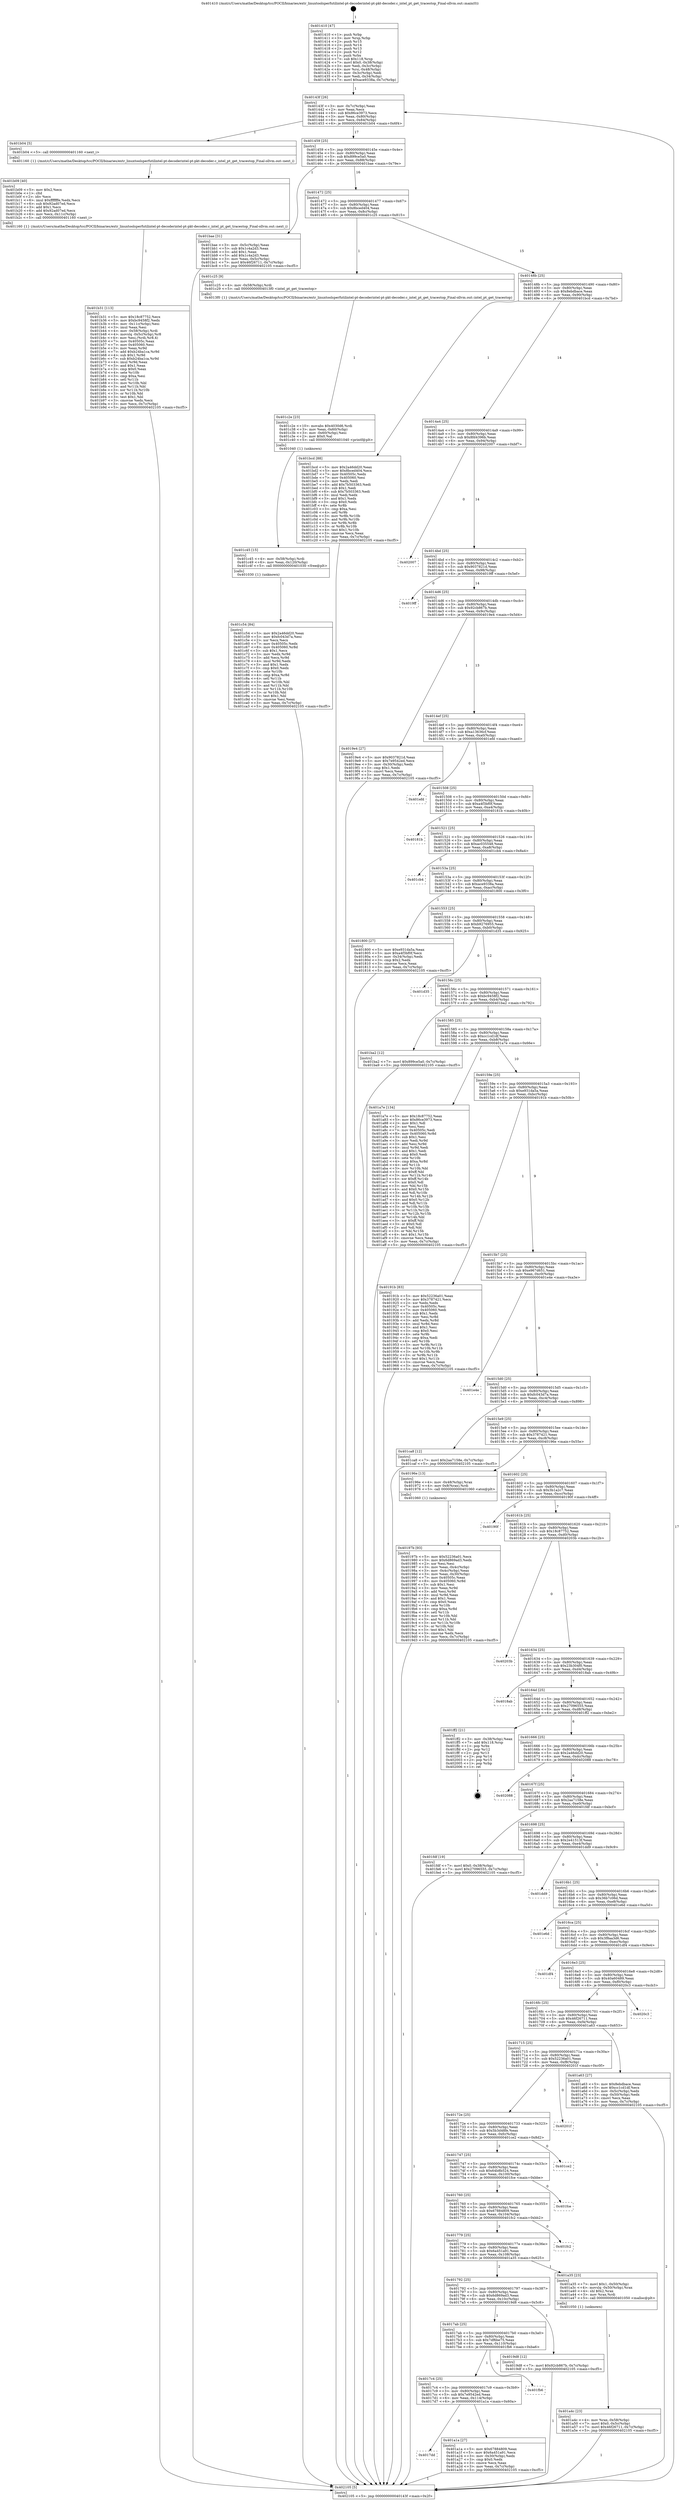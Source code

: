 digraph "0x401410" {
  label = "0x401410 (/mnt/c/Users/mathe/Desktop/tcc/POCII/binaries/extr_linuxtoolsperfutilintel-pt-decoderintel-pt-pkt-decoder.c_intel_pt_get_tracestop_Final-ollvm.out::main(0))"
  labelloc = "t"
  node[shape=record]

  Entry [label="",width=0.3,height=0.3,shape=circle,fillcolor=black,style=filled]
  "0x40143f" [label="{
     0x40143f [26]\l
     | [instrs]\l
     &nbsp;&nbsp;0x40143f \<+3\>: mov -0x7c(%rbp),%eax\l
     &nbsp;&nbsp;0x401442 \<+2\>: mov %eax,%ecx\l
     &nbsp;&nbsp;0x401444 \<+6\>: sub $0x86ce3973,%ecx\l
     &nbsp;&nbsp;0x40144a \<+3\>: mov %eax,-0x80(%rbp)\l
     &nbsp;&nbsp;0x40144d \<+6\>: mov %ecx,-0x84(%rbp)\l
     &nbsp;&nbsp;0x401453 \<+6\>: je 0000000000401b04 \<main+0x6f4\>\l
  }"]
  "0x401b04" [label="{
     0x401b04 [5]\l
     | [instrs]\l
     &nbsp;&nbsp;0x401b04 \<+5\>: call 0000000000401160 \<next_i\>\l
     | [calls]\l
     &nbsp;&nbsp;0x401160 \{1\} (/mnt/c/Users/mathe/Desktop/tcc/POCII/binaries/extr_linuxtoolsperfutilintel-pt-decoderintel-pt-pkt-decoder.c_intel_pt_get_tracestop_Final-ollvm.out::next_i)\l
  }"]
  "0x401459" [label="{
     0x401459 [25]\l
     | [instrs]\l
     &nbsp;&nbsp;0x401459 \<+5\>: jmp 000000000040145e \<main+0x4e\>\l
     &nbsp;&nbsp;0x40145e \<+3\>: mov -0x80(%rbp),%eax\l
     &nbsp;&nbsp;0x401461 \<+5\>: sub $0x899ce5a0,%eax\l
     &nbsp;&nbsp;0x401466 \<+6\>: mov %eax,-0x88(%rbp)\l
     &nbsp;&nbsp;0x40146c \<+6\>: je 0000000000401bae \<main+0x79e\>\l
  }"]
  Exit [label="",width=0.3,height=0.3,shape=circle,fillcolor=black,style=filled,peripheries=2]
  "0x401bae" [label="{
     0x401bae [31]\l
     | [instrs]\l
     &nbsp;&nbsp;0x401bae \<+3\>: mov -0x5c(%rbp),%eax\l
     &nbsp;&nbsp;0x401bb1 \<+5\>: sub $0x1c4a2d3,%eax\l
     &nbsp;&nbsp;0x401bb6 \<+3\>: add $0x1,%eax\l
     &nbsp;&nbsp;0x401bb9 \<+5\>: add $0x1c4a2d3,%eax\l
     &nbsp;&nbsp;0x401bbe \<+3\>: mov %eax,-0x5c(%rbp)\l
     &nbsp;&nbsp;0x401bc1 \<+7\>: movl $0x46f26711,-0x7c(%rbp)\l
     &nbsp;&nbsp;0x401bc8 \<+5\>: jmp 0000000000402105 \<main+0xcf5\>\l
  }"]
  "0x401472" [label="{
     0x401472 [25]\l
     | [instrs]\l
     &nbsp;&nbsp;0x401472 \<+5\>: jmp 0000000000401477 \<main+0x67\>\l
     &nbsp;&nbsp;0x401477 \<+3\>: mov -0x80(%rbp),%eax\l
     &nbsp;&nbsp;0x40147a \<+5\>: sub $0x8bced404,%eax\l
     &nbsp;&nbsp;0x40147f \<+6\>: mov %eax,-0x8c(%rbp)\l
     &nbsp;&nbsp;0x401485 \<+6\>: je 0000000000401c25 \<main+0x815\>\l
  }"]
  "0x401c54" [label="{
     0x401c54 [84]\l
     | [instrs]\l
     &nbsp;&nbsp;0x401c54 \<+5\>: mov $0x2a46dd20,%eax\l
     &nbsp;&nbsp;0x401c59 \<+5\>: mov $0xfc043d7a,%esi\l
     &nbsp;&nbsp;0x401c5e \<+2\>: xor %ecx,%ecx\l
     &nbsp;&nbsp;0x401c60 \<+7\>: mov 0x40505c,%edx\l
     &nbsp;&nbsp;0x401c67 \<+8\>: mov 0x405060,%r8d\l
     &nbsp;&nbsp;0x401c6f \<+3\>: sub $0x1,%ecx\l
     &nbsp;&nbsp;0x401c72 \<+3\>: mov %edx,%r9d\l
     &nbsp;&nbsp;0x401c75 \<+3\>: add %ecx,%r9d\l
     &nbsp;&nbsp;0x401c78 \<+4\>: imul %r9d,%edx\l
     &nbsp;&nbsp;0x401c7c \<+3\>: and $0x1,%edx\l
     &nbsp;&nbsp;0x401c7f \<+3\>: cmp $0x0,%edx\l
     &nbsp;&nbsp;0x401c82 \<+4\>: sete %r10b\l
     &nbsp;&nbsp;0x401c86 \<+4\>: cmp $0xa,%r8d\l
     &nbsp;&nbsp;0x401c8a \<+4\>: setl %r11b\l
     &nbsp;&nbsp;0x401c8e \<+3\>: mov %r10b,%bl\l
     &nbsp;&nbsp;0x401c91 \<+3\>: and %r11b,%bl\l
     &nbsp;&nbsp;0x401c94 \<+3\>: xor %r11b,%r10b\l
     &nbsp;&nbsp;0x401c97 \<+3\>: or %r10b,%bl\l
     &nbsp;&nbsp;0x401c9a \<+3\>: test $0x1,%bl\l
     &nbsp;&nbsp;0x401c9d \<+3\>: cmovne %esi,%eax\l
     &nbsp;&nbsp;0x401ca0 \<+3\>: mov %eax,-0x7c(%rbp)\l
     &nbsp;&nbsp;0x401ca3 \<+5\>: jmp 0000000000402105 \<main+0xcf5\>\l
  }"]
  "0x401c25" [label="{
     0x401c25 [9]\l
     | [instrs]\l
     &nbsp;&nbsp;0x401c25 \<+4\>: mov -0x58(%rbp),%rdi\l
     &nbsp;&nbsp;0x401c29 \<+5\>: call 00000000004013f0 \<intel_pt_get_tracestop\>\l
     | [calls]\l
     &nbsp;&nbsp;0x4013f0 \{1\} (/mnt/c/Users/mathe/Desktop/tcc/POCII/binaries/extr_linuxtoolsperfutilintel-pt-decoderintel-pt-pkt-decoder.c_intel_pt_get_tracestop_Final-ollvm.out::intel_pt_get_tracestop)\l
  }"]
  "0x40148b" [label="{
     0x40148b [25]\l
     | [instrs]\l
     &nbsp;&nbsp;0x40148b \<+5\>: jmp 0000000000401490 \<main+0x80\>\l
     &nbsp;&nbsp;0x401490 \<+3\>: mov -0x80(%rbp),%eax\l
     &nbsp;&nbsp;0x401493 \<+5\>: sub $0x8ebdbace,%eax\l
     &nbsp;&nbsp;0x401498 \<+6\>: mov %eax,-0x90(%rbp)\l
     &nbsp;&nbsp;0x40149e \<+6\>: je 0000000000401bcd \<main+0x7bd\>\l
  }"]
  "0x401c45" [label="{
     0x401c45 [15]\l
     | [instrs]\l
     &nbsp;&nbsp;0x401c45 \<+4\>: mov -0x58(%rbp),%rdi\l
     &nbsp;&nbsp;0x401c49 \<+6\>: mov %eax,-0x120(%rbp)\l
     &nbsp;&nbsp;0x401c4f \<+5\>: call 0000000000401030 \<free@plt\>\l
     | [calls]\l
     &nbsp;&nbsp;0x401030 \{1\} (unknown)\l
  }"]
  "0x401bcd" [label="{
     0x401bcd [88]\l
     | [instrs]\l
     &nbsp;&nbsp;0x401bcd \<+5\>: mov $0x2a46dd20,%eax\l
     &nbsp;&nbsp;0x401bd2 \<+5\>: mov $0x8bced404,%ecx\l
     &nbsp;&nbsp;0x401bd7 \<+7\>: mov 0x40505c,%edx\l
     &nbsp;&nbsp;0x401bde \<+7\>: mov 0x405060,%esi\l
     &nbsp;&nbsp;0x401be5 \<+2\>: mov %edx,%edi\l
     &nbsp;&nbsp;0x401be7 \<+6\>: add $0x7b503363,%edi\l
     &nbsp;&nbsp;0x401bed \<+3\>: sub $0x1,%edi\l
     &nbsp;&nbsp;0x401bf0 \<+6\>: sub $0x7b503363,%edi\l
     &nbsp;&nbsp;0x401bf6 \<+3\>: imul %edi,%edx\l
     &nbsp;&nbsp;0x401bf9 \<+3\>: and $0x1,%edx\l
     &nbsp;&nbsp;0x401bfc \<+3\>: cmp $0x0,%edx\l
     &nbsp;&nbsp;0x401bff \<+4\>: sete %r8b\l
     &nbsp;&nbsp;0x401c03 \<+3\>: cmp $0xa,%esi\l
     &nbsp;&nbsp;0x401c06 \<+4\>: setl %r9b\l
     &nbsp;&nbsp;0x401c0a \<+3\>: mov %r8b,%r10b\l
     &nbsp;&nbsp;0x401c0d \<+3\>: and %r9b,%r10b\l
     &nbsp;&nbsp;0x401c10 \<+3\>: xor %r9b,%r8b\l
     &nbsp;&nbsp;0x401c13 \<+3\>: or %r8b,%r10b\l
     &nbsp;&nbsp;0x401c16 \<+4\>: test $0x1,%r10b\l
     &nbsp;&nbsp;0x401c1a \<+3\>: cmovne %ecx,%eax\l
     &nbsp;&nbsp;0x401c1d \<+3\>: mov %eax,-0x7c(%rbp)\l
     &nbsp;&nbsp;0x401c20 \<+5\>: jmp 0000000000402105 \<main+0xcf5\>\l
  }"]
  "0x4014a4" [label="{
     0x4014a4 [25]\l
     | [instrs]\l
     &nbsp;&nbsp;0x4014a4 \<+5\>: jmp 00000000004014a9 \<main+0x99\>\l
     &nbsp;&nbsp;0x4014a9 \<+3\>: mov -0x80(%rbp),%eax\l
     &nbsp;&nbsp;0x4014ac \<+5\>: sub $0x8fd4396b,%eax\l
     &nbsp;&nbsp;0x4014b1 \<+6\>: mov %eax,-0x94(%rbp)\l
     &nbsp;&nbsp;0x4014b7 \<+6\>: je 0000000000402007 \<main+0xbf7\>\l
  }"]
  "0x401c2e" [label="{
     0x401c2e [23]\l
     | [instrs]\l
     &nbsp;&nbsp;0x401c2e \<+10\>: movabs $0x4030d6,%rdi\l
     &nbsp;&nbsp;0x401c38 \<+3\>: mov %eax,-0x60(%rbp)\l
     &nbsp;&nbsp;0x401c3b \<+3\>: mov -0x60(%rbp),%esi\l
     &nbsp;&nbsp;0x401c3e \<+2\>: mov $0x0,%al\l
     &nbsp;&nbsp;0x401c40 \<+5\>: call 0000000000401040 \<printf@plt\>\l
     | [calls]\l
     &nbsp;&nbsp;0x401040 \{1\} (unknown)\l
  }"]
  "0x402007" [label="{
     0x402007\l
  }", style=dashed]
  "0x4014bd" [label="{
     0x4014bd [25]\l
     | [instrs]\l
     &nbsp;&nbsp;0x4014bd \<+5\>: jmp 00000000004014c2 \<main+0xb2\>\l
     &nbsp;&nbsp;0x4014c2 \<+3\>: mov -0x80(%rbp),%eax\l
     &nbsp;&nbsp;0x4014c5 \<+5\>: sub $0x9037821d,%eax\l
     &nbsp;&nbsp;0x4014ca \<+6\>: mov %eax,-0x98(%rbp)\l
     &nbsp;&nbsp;0x4014d0 \<+6\>: je 00000000004019ff \<main+0x5ef\>\l
  }"]
  "0x401b31" [label="{
     0x401b31 [113]\l
     | [instrs]\l
     &nbsp;&nbsp;0x401b31 \<+5\>: mov $0x18c87752,%ecx\l
     &nbsp;&nbsp;0x401b36 \<+5\>: mov $0xbc9458f2,%edx\l
     &nbsp;&nbsp;0x401b3b \<+6\>: mov -0x11c(%rbp),%esi\l
     &nbsp;&nbsp;0x401b41 \<+3\>: imul %eax,%esi\l
     &nbsp;&nbsp;0x401b44 \<+4\>: mov -0x58(%rbp),%rdi\l
     &nbsp;&nbsp;0x401b48 \<+4\>: movslq -0x5c(%rbp),%r8\l
     &nbsp;&nbsp;0x401b4c \<+4\>: mov %esi,(%rdi,%r8,4)\l
     &nbsp;&nbsp;0x401b50 \<+7\>: mov 0x40505c,%eax\l
     &nbsp;&nbsp;0x401b57 \<+7\>: mov 0x405060,%esi\l
     &nbsp;&nbsp;0x401b5e \<+3\>: mov %eax,%r9d\l
     &nbsp;&nbsp;0x401b61 \<+7\>: add $0xb24ba1ca,%r9d\l
     &nbsp;&nbsp;0x401b68 \<+4\>: sub $0x1,%r9d\l
     &nbsp;&nbsp;0x401b6c \<+7\>: sub $0xb24ba1ca,%r9d\l
     &nbsp;&nbsp;0x401b73 \<+4\>: imul %r9d,%eax\l
     &nbsp;&nbsp;0x401b77 \<+3\>: and $0x1,%eax\l
     &nbsp;&nbsp;0x401b7a \<+3\>: cmp $0x0,%eax\l
     &nbsp;&nbsp;0x401b7d \<+4\>: sete %r10b\l
     &nbsp;&nbsp;0x401b81 \<+3\>: cmp $0xa,%esi\l
     &nbsp;&nbsp;0x401b84 \<+4\>: setl %r11b\l
     &nbsp;&nbsp;0x401b88 \<+3\>: mov %r10b,%bl\l
     &nbsp;&nbsp;0x401b8b \<+3\>: and %r11b,%bl\l
     &nbsp;&nbsp;0x401b8e \<+3\>: xor %r11b,%r10b\l
     &nbsp;&nbsp;0x401b91 \<+3\>: or %r10b,%bl\l
     &nbsp;&nbsp;0x401b94 \<+3\>: test $0x1,%bl\l
     &nbsp;&nbsp;0x401b97 \<+3\>: cmovne %edx,%ecx\l
     &nbsp;&nbsp;0x401b9a \<+3\>: mov %ecx,-0x7c(%rbp)\l
     &nbsp;&nbsp;0x401b9d \<+5\>: jmp 0000000000402105 \<main+0xcf5\>\l
  }"]
  "0x4019ff" [label="{
     0x4019ff\l
  }", style=dashed]
  "0x4014d6" [label="{
     0x4014d6 [25]\l
     | [instrs]\l
     &nbsp;&nbsp;0x4014d6 \<+5\>: jmp 00000000004014db \<main+0xcb\>\l
     &nbsp;&nbsp;0x4014db \<+3\>: mov -0x80(%rbp),%eax\l
     &nbsp;&nbsp;0x4014de \<+5\>: sub $0x92cb867b,%eax\l
     &nbsp;&nbsp;0x4014e3 \<+6\>: mov %eax,-0x9c(%rbp)\l
     &nbsp;&nbsp;0x4014e9 \<+6\>: je 00000000004019e4 \<main+0x5d4\>\l
  }"]
  "0x401b09" [label="{
     0x401b09 [40]\l
     | [instrs]\l
     &nbsp;&nbsp;0x401b09 \<+5\>: mov $0x2,%ecx\l
     &nbsp;&nbsp;0x401b0e \<+1\>: cltd\l
     &nbsp;&nbsp;0x401b0f \<+2\>: idiv %ecx\l
     &nbsp;&nbsp;0x401b11 \<+6\>: imul $0xfffffffe,%edx,%ecx\l
     &nbsp;&nbsp;0x401b17 \<+6\>: sub $0x92ad07ed,%ecx\l
     &nbsp;&nbsp;0x401b1d \<+3\>: add $0x1,%ecx\l
     &nbsp;&nbsp;0x401b20 \<+6\>: add $0x92ad07ed,%ecx\l
     &nbsp;&nbsp;0x401b26 \<+6\>: mov %ecx,-0x11c(%rbp)\l
     &nbsp;&nbsp;0x401b2c \<+5\>: call 0000000000401160 \<next_i\>\l
     | [calls]\l
     &nbsp;&nbsp;0x401160 \{1\} (/mnt/c/Users/mathe/Desktop/tcc/POCII/binaries/extr_linuxtoolsperfutilintel-pt-decoderintel-pt-pkt-decoder.c_intel_pt_get_tracestop_Final-ollvm.out::next_i)\l
  }"]
  "0x4019e4" [label="{
     0x4019e4 [27]\l
     | [instrs]\l
     &nbsp;&nbsp;0x4019e4 \<+5\>: mov $0x9037821d,%eax\l
     &nbsp;&nbsp;0x4019e9 \<+5\>: mov $0x7e9542ed,%ecx\l
     &nbsp;&nbsp;0x4019ee \<+3\>: mov -0x30(%rbp),%edx\l
     &nbsp;&nbsp;0x4019f1 \<+3\>: cmp $0x1,%edx\l
     &nbsp;&nbsp;0x4019f4 \<+3\>: cmovl %ecx,%eax\l
     &nbsp;&nbsp;0x4019f7 \<+3\>: mov %eax,-0x7c(%rbp)\l
     &nbsp;&nbsp;0x4019fa \<+5\>: jmp 0000000000402105 \<main+0xcf5\>\l
  }"]
  "0x4014ef" [label="{
     0x4014ef [25]\l
     | [instrs]\l
     &nbsp;&nbsp;0x4014ef \<+5\>: jmp 00000000004014f4 \<main+0xe4\>\l
     &nbsp;&nbsp;0x4014f4 \<+3\>: mov -0x80(%rbp),%eax\l
     &nbsp;&nbsp;0x4014f7 \<+5\>: sub $0xa13636cf,%eax\l
     &nbsp;&nbsp;0x4014fc \<+6\>: mov %eax,-0xa0(%rbp)\l
     &nbsp;&nbsp;0x401502 \<+6\>: je 0000000000401efd \<main+0xaed\>\l
  }"]
  "0x401a4c" [label="{
     0x401a4c [23]\l
     | [instrs]\l
     &nbsp;&nbsp;0x401a4c \<+4\>: mov %rax,-0x58(%rbp)\l
     &nbsp;&nbsp;0x401a50 \<+7\>: movl $0x0,-0x5c(%rbp)\l
     &nbsp;&nbsp;0x401a57 \<+7\>: movl $0x46f26711,-0x7c(%rbp)\l
     &nbsp;&nbsp;0x401a5e \<+5\>: jmp 0000000000402105 \<main+0xcf5\>\l
  }"]
  "0x401efd" [label="{
     0x401efd\l
  }", style=dashed]
  "0x401508" [label="{
     0x401508 [25]\l
     | [instrs]\l
     &nbsp;&nbsp;0x401508 \<+5\>: jmp 000000000040150d \<main+0xfd\>\l
     &nbsp;&nbsp;0x40150d \<+3\>: mov -0x80(%rbp),%eax\l
     &nbsp;&nbsp;0x401510 \<+5\>: sub $0xa4f3bf0f,%eax\l
     &nbsp;&nbsp;0x401515 \<+6\>: mov %eax,-0xa4(%rbp)\l
     &nbsp;&nbsp;0x40151b \<+6\>: je 000000000040181b \<main+0x40b\>\l
  }"]
  "0x4017dd" [label="{
     0x4017dd\l
  }", style=dashed]
  "0x40181b" [label="{
     0x40181b\l
  }", style=dashed]
  "0x401521" [label="{
     0x401521 [25]\l
     | [instrs]\l
     &nbsp;&nbsp;0x401521 \<+5\>: jmp 0000000000401526 \<main+0x116\>\l
     &nbsp;&nbsp;0x401526 \<+3\>: mov -0x80(%rbp),%eax\l
     &nbsp;&nbsp;0x401529 \<+5\>: sub $0xac035548,%eax\l
     &nbsp;&nbsp;0x40152e \<+6\>: mov %eax,-0xa8(%rbp)\l
     &nbsp;&nbsp;0x401534 \<+6\>: je 0000000000401cb4 \<main+0x8a4\>\l
  }"]
  "0x401a1a" [label="{
     0x401a1a [27]\l
     | [instrs]\l
     &nbsp;&nbsp;0x401a1a \<+5\>: mov $0x67884809,%eax\l
     &nbsp;&nbsp;0x401a1f \<+5\>: mov $0x6a451a91,%ecx\l
     &nbsp;&nbsp;0x401a24 \<+3\>: mov -0x30(%rbp),%edx\l
     &nbsp;&nbsp;0x401a27 \<+3\>: cmp $0x0,%edx\l
     &nbsp;&nbsp;0x401a2a \<+3\>: cmove %ecx,%eax\l
     &nbsp;&nbsp;0x401a2d \<+3\>: mov %eax,-0x7c(%rbp)\l
     &nbsp;&nbsp;0x401a30 \<+5\>: jmp 0000000000402105 \<main+0xcf5\>\l
  }"]
  "0x401cb4" [label="{
     0x401cb4\l
  }", style=dashed]
  "0x40153a" [label="{
     0x40153a [25]\l
     | [instrs]\l
     &nbsp;&nbsp;0x40153a \<+5\>: jmp 000000000040153f \<main+0x12f\>\l
     &nbsp;&nbsp;0x40153f \<+3\>: mov -0x80(%rbp),%eax\l
     &nbsp;&nbsp;0x401542 \<+5\>: sub $0xace9338a,%eax\l
     &nbsp;&nbsp;0x401547 \<+6\>: mov %eax,-0xac(%rbp)\l
     &nbsp;&nbsp;0x40154d \<+6\>: je 0000000000401800 \<main+0x3f0\>\l
  }"]
  "0x4017c4" [label="{
     0x4017c4 [25]\l
     | [instrs]\l
     &nbsp;&nbsp;0x4017c4 \<+5\>: jmp 00000000004017c9 \<main+0x3b9\>\l
     &nbsp;&nbsp;0x4017c9 \<+3\>: mov -0x80(%rbp),%eax\l
     &nbsp;&nbsp;0x4017cc \<+5\>: sub $0x7e9542ed,%eax\l
     &nbsp;&nbsp;0x4017d1 \<+6\>: mov %eax,-0x114(%rbp)\l
     &nbsp;&nbsp;0x4017d7 \<+6\>: je 0000000000401a1a \<main+0x60a\>\l
  }"]
  "0x401800" [label="{
     0x401800 [27]\l
     | [instrs]\l
     &nbsp;&nbsp;0x401800 \<+5\>: mov $0xe931da5a,%eax\l
     &nbsp;&nbsp;0x401805 \<+5\>: mov $0xa4f3bf0f,%ecx\l
     &nbsp;&nbsp;0x40180a \<+3\>: mov -0x34(%rbp),%edx\l
     &nbsp;&nbsp;0x40180d \<+3\>: cmp $0x2,%edx\l
     &nbsp;&nbsp;0x401810 \<+3\>: cmovne %ecx,%eax\l
     &nbsp;&nbsp;0x401813 \<+3\>: mov %eax,-0x7c(%rbp)\l
     &nbsp;&nbsp;0x401816 \<+5\>: jmp 0000000000402105 \<main+0xcf5\>\l
  }"]
  "0x401553" [label="{
     0x401553 [25]\l
     | [instrs]\l
     &nbsp;&nbsp;0x401553 \<+5\>: jmp 0000000000401558 \<main+0x148\>\l
     &nbsp;&nbsp;0x401558 \<+3\>: mov -0x80(%rbp),%eax\l
     &nbsp;&nbsp;0x40155b \<+5\>: sub $0xb9276955,%eax\l
     &nbsp;&nbsp;0x401560 \<+6\>: mov %eax,-0xb0(%rbp)\l
     &nbsp;&nbsp;0x401566 \<+6\>: je 0000000000401d35 \<main+0x925\>\l
  }"]
  "0x402105" [label="{
     0x402105 [5]\l
     | [instrs]\l
     &nbsp;&nbsp;0x402105 \<+5\>: jmp 000000000040143f \<main+0x2f\>\l
  }"]
  "0x401410" [label="{
     0x401410 [47]\l
     | [instrs]\l
     &nbsp;&nbsp;0x401410 \<+1\>: push %rbp\l
     &nbsp;&nbsp;0x401411 \<+3\>: mov %rsp,%rbp\l
     &nbsp;&nbsp;0x401414 \<+2\>: push %r15\l
     &nbsp;&nbsp;0x401416 \<+2\>: push %r14\l
     &nbsp;&nbsp;0x401418 \<+2\>: push %r13\l
     &nbsp;&nbsp;0x40141a \<+2\>: push %r12\l
     &nbsp;&nbsp;0x40141c \<+1\>: push %rbx\l
     &nbsp;&nbsp;0x40141d \<+7\>: sub $0x118,%rsp\l
     &nbsp;&nbsp;0x401424 \<+7\>: movl $0x0,-0x38(%rbp)\l
     &nbsp;&nbsp;0x40142b \<+3\>: mov %edi,-0x3c(%rbp)\l
     &nbsp;&nbsp;0x40142e \<+4\>: mov %rsi,-0x48(%rbp)\l
     &nbsp;&nbsp;0x401432 \<+3\>: mov -0x3c(%rbp),%edi\l
     &nbsp;&nbsp;0x401435 \<+3\>: mov %edi,-0x34(%rbp)\l
     &nbsp;&nbsp;0x401438 \<+7\>: movl $0xace9338a,-0x7c(%rbp)\l
  }"]
  "0x401fb6" [label="{
     0x401fb6\l
  }", style=dashed]
  "0x401d35" [label="{
     0x401d35\l
  }", style=dashed]
  "0x40156c" [label="{
     0x40156c [25]\l
     | [instrs]\l
     &nbsp;&nbsp;0x40156c \<+5\>: jmp 0000000000401571 \<main+0x161\>\l
     &nbsp;&nbsp;0x401571 \<+3\>: mov -0x80(%rbp),%eax\l
     &nbsp;&nbsp;0x401574 \<+5\>: sub $0xbc9458f2,%eax\l
     &nbsp;&nbsp;0x401579 \<+6\>: mov %eax,-0xb4(%rbp)\l
     &nbsp;&nbsp;0x40157f \<+6\>: je 0000000000401ba2 \<main+0x792\>\l
  }"]
  "0x4017ab" [label="{
     0x4017ab [25]\l
     | [instrs]\l
     &nbsp;&nbsp;0x4017ab \<+5\>: jmp 00000000004017b0 \<main+0x3a0\>\l
     &nbsp;&nbsp;0x4017b0 \<+3\>: mov -0x80(%rbp),%eax\l
     &nbsp;&nbsp;0x4017b3 \<+5\>: sub $0x7df6be75,%eax\l
     &nbsp;&nbsp;0x4017b8 \<+6\>: mov %eax,-0x110(%rbp)\l
     &nbsp;&nbsp;0x4017be \<+6\>: je 0000000000401fb6 \<main+0xba6\>\l
  }"]
  "0x401ba2" [label="{
     0x401ba2 [12]\l
     | [instrs]\l
     &nbsp;&nbsp;0x401ba2 \<+7\>: movl $0x899ce5a0,-0x7c(%rbp)\l
     &nbsp;&nbsp;0x401ba9 \<+5\>: jmp 0000000000402105 \<main+0xcf5\>\l
  }"]
  "0x401585" [label="{
     0x401585 [25]\l
     | [instrs]\l
     &nbsp;&nbsp;0x401585 \<+5\>: jmp 000000000040158a \<main+0x17a\>\l
     &nbsp;&nbsp;0x40158a \<+3\>: mov -0x80(%rbp),%eax\l
     &nbsp;&nbsp;0x40158d \<+5\>: sub $0xcc1cd1df,%eax\l
     &nbsp;&nbsp;0x401592 \<+6\>: mov %eax,-0xb8(%rbp)\l
     &nbsp;&nbsp;0x401598 \<+6\>: je 0000000000401a7e \<main+0x66e\>\l
  }"]
  "0x4019d8" [label="{
     0x4019d8 [12]\l
     | [instrs]\l
     &nbsp;&nbsp;0x4019d8 \<+7\>: movl $0x92cb867b,-0x7c(%rbp)\l
     &nbsp;&nbsp;0x4019df \<+5\>: jmp 0000000000402105 \<main+0xcf5\>\l
  }"]
  "0x401a7e" [label="{
     0x401a7e [134]\l
     | [instrs]\l
     &nbsp;&nbsp;0x401a7e \<+5\>: mov $0x18c87752,%eax\l
     &nbsp;&nbsp;0x401a83 \<+5\>: mov $0x86ce3973,%ecx\l
     &nbsp;&nbsp;0x401a88 \<+2\>: mov $0x1,%dl\l
     &nbsp;&nbsp;0x401a8a \<+2\>: xor %esi,%esi\l
     &nbsp;&nbsp;0x401a8c \<+7\>: mov 0x40505c,%edi\l
     &nbsp;&nbsp;0x401a93 \<+8\>: mov 0x405060,%r8d\l
     &nbsp;&nbsp;0x401a9b \<+3\>: sub $0x1,%esi\l
     &nbsp;&nbsp;0x401a9e \<+3\>: mov %edi,%r9d\l
     &nbsp;&nbsp;0x401aa1 \<+3\>: add %esi,%r9d\l
     &nbsp;&nbsp;0x401aa4 \<+4\>: imul %r9d,%edi\l
     &nbsp;&nbsp;0x401aa8 \<+3\>: and $0x1,%edi\l
     &nbsp;&nbsp;0x401aab \<+3\>: cmp $0x0,%edi\l
     &nbsp;&nbsp;0x401aae \<+4\>: sete %r10b\l
     &nbsp;&nbsp;0x401ab2 \<+4\>: cmp $0xa,%r8d\l
     &nbsp;&nbsp;0x401ab6 \<+4\>: setl %r11b\l
     &nbsp;&nbsp;0x401aba \<+3\>: mov %r10b,%bl\l
     &nbsp;&nbsp;0x401abd \<+3\>: xor $0xff,%bl\l
     &nbsp;&nbsp;0x401ac0 \<+3\>: mov %r11b,%r14b\l
     &nbsp;&nbsp;0x401ac3 \<+4\>: xor $0xff,%r14b\l
     &nbsp;&nbsp;0x401ac7 \<+3\>: xor $0x0,%dl\l
     &nbsp;&nbsp;0x401aca \<+3\>: mov %bl,%r15b\l
     &nbsp;&nbsp;0x401acd \<+4\>: and $0x0,%r15b\l
     &nbsp;&nbsp;0x401ad1 \<+3\>: and %dl,%r10b\l
     &nbsp;&nbsp;0x401ad4 \<+3\>: mov %r14b,%r12b\l
     &nbsp;&nbsp;0x401ad7 \<+4\>: and $0x0,%r12b\l
     &nbsp;&nbsp;0x401adb \<+3\>: and %dl,%r11b\l
     &nbsp;&nbsp;0x401ade \<+3\>: or %r10b,%r15b\l
     &nbsp;&nbsp;0x401ae1 \<+3\>: or %r11b,%r12b\l
     &nbsp;&nbsp;0x401ae4 \<+3\>: xor %r12b,%r15b\l
     &nbsp;&nbsp;0x401ae7 \<+3\>: or %r14b,%bl\l
     &nbsp;&nbsp;0x401aea \<+3\>: xor $0xff,%bl\l
     &nbsp;&nbsp;0x401aed \<+3\>: or $0x0,%dl\l
     &nbsp;&nbsp;0x401af0 \<+2\>: and %dl,%bl\l
     &nbsp;&nbsp;0x401af2 \<+3\>: or %bl,%r15b\l
     &nbsp;&nbsp;0x401af5 \<+4\>: test $0x1,%r15b\l
     &nbsp;&nbsp;0x401af9 \<+3\>: cmovne %ecx,%eax\l
     &nbsp;&nbsp;0x401afc \<+3\>: mov %eax,-0x7c(%rbp)\l
     &nbsp;&nbsp;0x401aff \<+5\>: jmp 0000000000402105 \<main+0xcf5\>\l
  }"]
  "0x40159e" [label="{
     0x40159e [25]\l
     | [instrs]\l
     &nbsp;&nbsp;0x40159e \<+5\>: jmp 00000000004015a3 \<main+0x193\>\l
     &nbsp;&nbsp;0x4015a3 \<+3\>: mov -0x80(%rbp),%eax\l
     &nbsp;&nbsp;0x4015a6 \<+5\>: sub $0xe931da5a,%eax\l
     &nbsp;&nbsp;0x4015ab \<+6\>: mov %eax,-0xbc(%rbp)\l
     &nbsp;&nbsp;0x4015b1 \<+6\>: je 000000000040191b \<main+0x50b\>\l
  }"]
  "0x401792" [label="{
     0x401792 [25]\l
     | [instrs]\l
     &nbsp;&nbsp;0x401792 \<+5\>: jmp 0000000000401797 \<main+0x387\>\l
     &nbsp;&nbsp;0x401797 \<+3\>: mov -0x80(%rbp),%eax\l
     &nbsp;&nbsp;0x40179a \<+5\>: sub $0x6d869ad3,%eax\l
     &nbsp;&nbsp;0x40179f \<+6\>: mov %eax,-0x10c(%rbp)\l
     &nbsp;&nbsp;0x4017a5 \<+6\>: je 00000000004019d8 \<main+0x5c8\>\l
  }"]
  "0x40191b" [label="{
     0x40191b [83]\l
     | [instrs]\l
     &nbsp;&nbsp;0x40191b \<+5\>: mov $0x52236a01,%eax\l
     &nbsp;&nbsp;0x401920 \<+5\>: mov $0x3787421,%ecx\l
     &nbsp;&nbsp;0x401925 \<+2\>: xor %edx,%edx\l
     &nbsp;&nbsp;0x401927 \<+7\>: mov 0x40505c,%esi\l
     &nbsp;&nbsp;0x40192e \<+7\>: mov 0x405060,%edi\l
     &nbsp;&nbsp;0x401935 \<+3\>: sub $0x1,%edx\l
     &nbsp;&nbsp;0x401938 \<+3\>: mov %esi,%r8d\l
     &nbsp;&nbsp;0x40193b \<+3\>: add %edx,%r8d\l
     &nbsp;&nbsp;0x40193e \<+4\>: imul %r8d,%esi\l
     &nbsp;&nbsp;0x401942 \<+3\>: and $0x1,%esi\l
     &nbsp;&nbsp;0x401945 \<+3\>: cmp $0x0,%esi\l
     &nbsp;&nbsp;0x401948 \<+4\>: sete %r9b\l
     &nbsp;&nbsp;0x40194c \<+3\>: cmp $0xa,%edi\l
     &nbsp;&nbsp;0x40194f \<+4\>: setl %r10b\l
     &nbsp;&nbsp;0x401953 \<+3\>: mov %r9b,%r11b\l
     &nbsp;&nbsp;0x401956 \<+3\>: and %r10b,%r11b\l
     &nbsp;&nbsp;0x401959 \<+3\>: xor %r10b,%r9b\l
     &nbsp;&nbsp;0x40195c \<+3\>: or %r9b,%r11b\l
     &nbsp;&nbsp;0x40195f \<+4\>: test $0x1,%r11b\l
     &nbsp;&nbsp;0x401963 \<+3\>: cmovne %ecx,%eax\l
     &nbsp;&nbsp;0x401966 \<+3\>: mov %eax,-0x7c(%rbp)\l
     &nbsp;&nbsp;0x401969 \<+5\>: jmp 0000000000402105 \<main+0xcf5\>\l
  }"]
  "0x4015b7" [label="{
     0x4015b7 [25]\l
     | [instrs]\l
     &nbsp;&nbsp;0x4015b7 \<+5\>: jmp 00000000004015bc \<main+0x1ac\>\l
     &nbsp;&nbsp;0x4015bc \<+3\>: mov -0x80(%rbp),%eax\l
     &nbsp;&nbsp;0x4015bf \<+5\>: sub $0xe967d651,%eax\l
     &nbsp;&nbsp;0x4015c4 \<+6\>: mov %eax,-0xc0(%rbp)\l
     &nbsp;&nbsp;0x4015ca \<+6\>: je 0000000000401e4e \<main+0xa3e\>\l
  }"]
  "0x401a35" [label="{
     0x401a35 [23]\l
     | [instrs]\l
     &nbsp;&nbsp;0x401a35 \<+7\>: movl $0x1,-0x50(%rbp)\l
     &nbsp;&nbsp;0x401a3c \<+4\>: movslq -0x50(%rbp),%rax\l
     &nbsp;&nbsp;0x401a40 \<+4\>: shl $0x2,%rax\l
     &nbsp;&nbsp;0x401a44 \<+3\>: mov %rax,%rdi\l
     &nbsp;&nbsp;0x401a47 \<+5\>: call 0000000000401050 \<malloc@plt\>\l
     | [calls]\l
     &nbsp;&nbsp;0x401050 \{1\} (unknown)\l
  }"]
  "0x401e4e" [label="{
     0x401e4e\l
  }", style=dashed]
  "0x4015d0" [label="{
     0x4015d0 [25]\l
     | [instrs]\l
     &nbsp;&nbsp;0x4015d0 \<+5\>: jmp 00000000004015d5 \<main+0x1c5\>\l
     &nbsp;&nbsp;0x4015d5 \<+3\>: mov -0x80(%rbp),%eax\l
     &nbsp;&nbsp;0x4015d8 \<+5\>: sub $0xfc043d7a,%eax\l
     &nbsp;&nbsp;0x4015dd \<+6\>: mov %eax,-0xc4(%rbp)\l
     &nbsp;&nbsp;0x4015e3 \<+6\>: je 0000000000401ca8 \<main+0x898\>\l
  }"]
  "0x401779" [label="{
     0x401779 [25]\l
     | [instrs]\l
     &nbsp;&nbsp;0x401779 \<+5\>: jmp 000000000040177e \<main+0x36e\>\l
     &nbsp;&nbsp;0x40177e \<+3\>: mov -0x80(%rbp),%eax\l
     &nbsp;&nbsp;0x401781 \<+5\>: sub $0x6a451a91,%eax\l
     &nbsp;&nbsp;0x401786 \<+6\>: mov %eax,-0x108(%rbp)\l
     &nbsp;&nbsp;0x40178c \<+6\>: je 0000000000401a35 \<main+0x625\>\l
  }"]
  "0x401ca8" [label="{
     0x401ca8 [12]\l
     | [instrs]\l
     &nbsp;&nbsp;0x401ca8 \<+7\>: movl $0x2aa7158e,-0x7c(%rbp)\l
     &nbsp;&nbsp;0x401caf \<+5\>: jmp 0000000000402105 \<main+0xcf5\>\l
  }"]
  "0x4015e9" [label="{
     0x4015e9 [25]\l
     | [instrs]\l
     &nbsp;&nbsp;0x4015e9 \<+5\>: jmp 00000000004015ee \<main+0x1de\>\l
     &nbsp;&nbsp;0x4015ee \<+3\>: mov -0x80(%rbp),%eax\l
     &nbsp;&nbsp;0x4015f1 \<+5\>: sub $0x3787421,%eax\l
     &nbsp;&nbsp;0x4015f6 \<+6\>: mov %eax,-0xc8(%rbp)\l
     &nbsp;&nbsp;0x4015fc \<+6\>: je 000000000040196e \<main+0x55e\>\l
  }"]
  "0x401fc2" [label="{
     0x401fc2\l
  }", style=dashed]
  "0x40196e" [label="{
     0x40196e [13]\l
     | [instrs]\l
     &nbsp;&nbsp;0x40196e \<+4\>: mov -0x48(%rbp),%rax\l
     &nbsp;&nbsp;0x401972 \<+4\>: mov 0x8(%rax),%rdi\l
     &nbsp;&nbsp;0x401976 \<+5\>: call 0000000000401060 \<atoi@plt\>\l
     | [calls]\l
     &nbsp;&nbsp;0x401060 \{1\} (unknown)\l
  }"]
  "0x401602" [label="{
     0x401602 [25]\l
     | [instrs]\l
     &nbsp;&nbsp;0x401602 \<+5\>: jmp 0000000000401607 \<main+0x1f7\>\l
     &nbsp;&nbsp;0x401607 \<+3\>: mov -0x80(%rbp),%eax\l
     &nbsp;&nbsp;0x40160a \<+5\>: sub $0x3b1a2c7,%eax\l
     &nbsp;&nbsp;0x40160f \<+6\>: mov %eax,-0xcc(%rbp)\l
     &nbsp;&nbsp;0x401615 \<+6\>: je 000000000040190f \<main+0x4ff\>\l
  }"]
  "0x40197b" [label="{
     0x40197b [93]\l
     | [instrs]\l
     &nbsp;&nbsp;0x40197b \<+5\>: mov $0x52236a01,%ecx\l
     &nbsp;&nbsp;0x401980 \<+5\>: mov $0x6d869ad3,%edx\l
     &nbsp;&nbsp;0x401985 \<+2\>: xor %esi,%esi\l
     &nbsp;&nbsp;0x401987 \<+3\>: mov %eax,-0x4c(%rbp)\l
     &nbsp;&nbsp;0x40198a \<+3\>: mov -0x4c(%rbp),%eax\l
     &nbsp;&nbsp;0x40198d \<+3\>: mov %eax,-0x30(%rbp)\l
     &nbsp;&nbsp;0x401990 \<+7\>: mov 0x40505c,%eax\l
     &nbsp;&nbsp;0x401997 \<+8\>: mov 0x405060,%r8d\l
     &nbsp;&nbsp;0x40199f \<+3\>: sub $0x1,%esi\l
     &nbsp;&nbsp;0x4019a2 \<+3\>: mov %eax,%r9d\l
     &nbsp;&nbsp;0x4019a5 \<+3\>: add %esi,%r9d\l
     &nbsp;&nbsp;0x4019a8 \<+4\>: imul %r9d,%eax\l
     &nbsp;&nbsp;0x4019ac \<+3\>: and $0x1,%eax\l
     &nbsp;&nbsp;0x4019af \<+3\>: cmp $0x0,%eax\l
     &nbsp;&nbsp;0x4019b2 \<+4\>: sete %r10b\l
     &nbsp;&nbsp;0x4019b6 \<+4\>: cmp $0xa,%r8d\l
     &nbsp;&nbsp;0x4019ba \<+4\>: setl %r11b\l
     &nbsp;&nbsp;0x4019be \<+3\>: mov %r10b,%bl\l
     &nbsp;&nbsp;0x4019c1 \<+3\>: and %r11b,%bl\l
     &nbsp;&nbsp;0x4019c4 \<+3\>: xor %r11b,%r10b\l
     &nbsp;&nbsp;0x4019c7 \<+3\>: or %r10b,%bl\l
     &nbsp;&nbsp;0x4019ca \<+3\>: test $0x1,%bl\l
     &nbsp;&nbsp;0x4019cd \<+3\>: cmovne %edx,%ecx\l
     &nbsp;&nbsp;0x4019d0 \<+3\>: mov %ecx,-0x7c(%rbp)\l
     &nbsp;&nbsp;0x4019d3 \<+5\>: jmp 0000000000402105 \<main+0xcf5\>\l
  }"]
  "0x401760" [label="{
     0x401760 [25]\l
     | [instrs]\l
     &nbsp;&nbsp;0x401760 \<+5\>: jmp 0000000000401765 \<main+0x355\>\l
     &nbsp;&nbsp;0x401765 \<+3\>: mov -0x80(%rbp),%eax\l
     &nbsp;&nbsp;0x401768 \<+5\>: sub $0x67884809,%eax\l
     &nbsp;&nbsp;0x40176d \<+6\>: mov %eax,-0x104(%rbp)\l
     &nbsp;&nbsp;0x401773 \<+6\>: je 0000000000401fc2 \<main+0xbb2\>\l
  }"]
  "0x40190f" [label="{
     0x40190f\l
  }", style=dashed]
  "0x40161b" [label="{
     0x40161b [25]\l
     | [instrs]\l
     &nbsp;&nbsp;0x40161b \<+5\>: jmp 0000000000401620 \<main+0x210\>\l
     &nbsp;&nbsp;0x401620 \<+3\>: mov -0x80(%rbp),%eax\l
     &nbsp;&nbsp;0x401623 \<+5\>: sub $0x18c87752,%eax\l
     &nbsp;&nbsp;0x401628 \<+6\>: mov %eax,-0xd0(%rbp)\l
     &nbsp;&nbsp;0x40162e \<+6\>: je 000000000040203b \<main+0xc2b\>\l
  }"]
  "0x401fce" [label="{
     0x401fce\l
  }", style=dashed]
  "0x40203b" [label="{
     0x40203b\l
  }", style=dashed]
  "0x401634" [label="{
     0x401634 [25]\l
     | [instrs]\l
     &nbsp;&nbsp;0x401634 \<+5\>: jmp 0000000000401639 \<main+0x229\>\l
     &nbsp;&nbsp;0x401639 \<+3\>: mov -0x80(%rbp),%eax\l
     &nbsp;&nbsp;0x40163c \<+5\>: sub $0x23b304f0,%eax\l
     &nbsp;&nbsp;0x401641 \<+6\>: mov %eax,-0xd4(%rbp)\l
     &nbsp;&nbsp;0x401647 \<+6\>: je 00000000004018ab \<main+0x49b\>\l
  }"]
  "0x401747" [label="{
     0x401747 [25]\l
     | [instrs]\l
     &nbsp;&nbsp;0x401747 \<+5\>: jmp 000000000040174c \<main+0x33c\>\l
     &nbsp;&nbsp;0x40174c \<+3\>: mov -0x80(%rbp),%eax\l
     &nbsp;&nbsp;0x40174f \<+5\>: sub $0x64b8b524,%eax\l
     &nbsp;&nbsp;0x401754 \<+6\>: mov %eax,-0x100(%rbp)\l
     &nbsp;&nbsp;0x40175a \<+6\>: je 0000000000401fce \<main+0xbbe\>\l
  }"]
  "0x4018ab" [label="{
     0x4018ab\l
  }", style=dashed]
  "0x40164d" [label="{
     0x40164d [25]\l
     | [instrs]\l
     &nbsp;&nbsp;0x40164d \<+5\>: jmp 0000000000401652 \<main+0x242\>\l
     &nbsp;&nbsp;0x401652 \<+3\>: mov -0x80(%rbp),%eax\l
     &nbsp;&nbsp;0x401655 \<+5\>: sub $0x27096555,%eax\l
     &nbsp;&nbsp;0x40165a \<+6\>: mov %eax,-0xd8(%rbp)\l
     &nbsp;&nbsp;0x401660 \<+6\>: je 0000000000401ff2 \<main+0xbe2\>\l
  }"]
  "0x401ce2" [label="{
     0x401ce2\l
  }", style=dashed]
  "0x401ff2" [label="{
     0x401ff2 [21]\l
     | [instrs]\l
     &nbsp;&nbsp;0x401ff2 \<+3\>: mov -0x38(%rbp),%eax\l
     &nbsp;&nbsp;0x401ff5 \<+7\>: add $0x118,%rsp\l
     &nbsp;&nbsp;0x401ffc \<+1\>: pop %rbx\l
     &nbsp;&nbsp;0x401ffd \<+2\>: pop %r12\l
     &nbsp;&nbsp;0x401fff \<+2\>: pop %r13\l
     &nbsp;&nbsp;0x402001 \<+2\>: pop %r14\l
     &nbsp;&nbsp;0x402003 \<+2\>: pop %r15\l
     &nbsp;&nbsp;0x402005 \<+1\>: pop %rbp\l
     &nbsp;&nbsp;0x402006 \<+1\>: ret\l
  }"]
  "0x401666" [label="{
     0x401666 [25]\l
     | [instrs]\l
     &nbsp;&nbsp;0x401666 \<+5\>: jmp 000000000040166b \<main+0x25b\>\l
     &nbsp;&nbsp;0x40166b \<+3\>: mov -0x80(%rbp),%eax\l
     &nbsp;&nbsp;0x40166e \<+5\>: sub $0x2a46dd20,%eax\l
     &nbsp;&nbsp;0x401673 \<+6\>: mov %eax,-0xdc(%rbp)\l
     &nbsp;&nbsp;0x401679 \<+6\>: je 0000000000402088 \<main+0xc78\>\l
  }"]
  "0x40172e" [label="{
     0x40172e [25]\l
     | [instrs]\l
     &nbsp;&nbsp;0x40172e \<+5\>: jmp 0000000000401733 \<main+0x323\>\l
     &nbsp;&nbsp;0x401733 \<+3\>: mov -0x80(%rbp),%eax\l
     &nbsp;&nbsp;0x401736 \<+5\>: sub $0x5b3d48fe,%eax\l
     &nbsp;&nbsp;0x40173b \<+6\>: mov %eax,-0xfc(%rbp)\l
     &nbsp;&nbsp;0x401741 \<+6\>: je 0000000000401ce2 \<main+0x8d2\>\l
  }"]
  "0x402088" [label="{
     0x402088\l
  }", style=dashed]
  "0x40167f" [label="{
     0x40167f [25]\l
     | [instrs]\l
     &nbsp;&nbsp;0x40167f \<+5\>: jmp 0000000000401684 \<main+0x274\>\l
     &nbsp;&nbsp;0x401684 \<+3\>: mov -0x80(%rbp),%eax\l
     &nbsp;&nbsp;0x401687 \<+5\>: sub $0x2aa7158e,%eax\l
     &nbsp;&nbsp;0x40168c \<+6\>: mov %eax,-0xe0(%rbp)\l
     &nbsp;&nbsp;0x401692 \<+6\>: je 0000000000401fdf \<main+0xbcf\>\l
  }"]
  "0x40201f" [label="{
     0x40201f\l
  }", style=dashed]
  "0x401fdf" [label="{
     0x401fdf [19]\l
     | [instrs]\l
     &nbsp;&nbsp;0x401fdf \<+7\>: movl $0x0,-0x38(%rbp)\l
     &nbsp;&nbsp;0x401fe6 \<+7\>: movl $0x27096555,-0x7c(%rbp)\l
     &nbsp;&nbsp;0x401fed \<+5\>: jmp 0000000000402105 \<main+0xcf5\>\l
  }"]
  "0x401698" [label="{
     0x401698 [25]\l
     | [instrs]\l
     &nbsp;&nbsp;0x401698 \<+5\>: jmp 000000000040169d \<main+0x28d\>\l
     &nbsp;&nbsp;0x40169d \<+3\>: mov -0x80(%rbp),%eax\l
     &nbsp;&nbsp;0x4016a0 \<+5\>: sub $0x2e41513f,%eax\l
     &nbsp;&nbsp;0x4016a5 \<+6\>: mov %eax,-0xe4(%rbp)\l
     &nbsp;&nbsp;0x4016ab \<+6\>: je 0000000000401dd9 \<main+0x9c9\>\l
  }"]
  "0x401715" [label="{
     0x401715 [25]\l
     | [instrs]\l
     &nbsp;&nbsp;0x401715 \<+5\>: jmp 000000000040171a \<main+0x30a\>\l
     &nbsp;&nbsp;0x40171a \<+3\>: mov -0x80(%rbp),%eax\l
     &nbsp;&nbsp;0x40171d \<+5\>: sub $0x52236a01,%eax\l
     &nbsp;&nbsp;0x401722 \<+6\>: mov %eax,-0xf8(%rbp)\l
     &nbsp;&nbsp;0x401728 \<+6\>: je 000000000040201f \<main+0xc0f\>\l
  }"]
  "0x401dd9" [label="{
     0x401dd9\l
  }", style=dashed]
  "0x4016b1" [label="{
     0x4016b1 [25]\l
     | [instrs]\l
     &nbsp;&nbsp;0x4016b1 \<+5\>: jmp 00000000004016b6 \<main+0x2a6\>\l
     &nbsp;&nbsp;0x4016b6 \<+3\>: mov -0x80(%rbp),%eax\l
     &nbsp;&nbsp;0x4016b9 \<+5\>: sub $0x36b7c06d,%eax\l
     &nbsp;&nbsp;0x4016be \<+6\>: mov %eax,-0xe8(%rbp)\l
     &nbsp;&nbsp;0x4016c4 \<+6\>: je 0000000000401e6d \<main+0xa5d\>\l
  }"]
  "0x401a63" [label="{
     0x401a63 [27]\l
     | [instrs]\l
     &nbsp;&nbsp;0x401a63 \<+5\>: mov $0x8ebdbace,%eax\l
     &nbsp;&nbsp;0x401a68 \<+5\>: mov $0xcc1cd1df,%ecx\l
     &nbsp;&nbsp;0x401a6d \<+3\>: mov -0x5c(%rbp),%edx\l
     &nbsp;&nbsp;0x401a70 \<+3\>: cmp -0x50(%rbp),%edx\l
     &nbsp;&nbsp;0x401a73 \<+3\>: cmovl %ecx,%eax\l
     &nbsp;&nbsp;0x401a76 \<+3\>: mov %eax,-0x7c(%rbp)\l
     &nbsp;&nbsp;0x401a79 \<+5\>: jmp 0000000000402105 \<main+0xcf5\>\l
  }"]
  "0x401e6d" [label="{
     0x401e6d\l
  }", style=dashed]
  "0x4016ca" [label="{
     0x4016ca [25]\l
     | [instrs]\l
     &nbsp;&nbsp;0x4016ca \<+5\>: jmp 00000000004016cf \<main+0x2bf\>\l
     &nbsp;&nbsp;0x4016cf \<+3\>: mov -0x80(%rbp),%eax\l
     &nbsp;&nbsp;0x4016d2 \<+5\>: sub $0x3f8aa3d6,%eax\l
     &nbsp;&nbsp;0x4016d7 \<+6\>: mov %eax,-0xec(%rbp)\l
     &nbsp;&nbsp;0x4016dd \<+6\>: je 0000000000401df4 \<main+0x9e4\>\l
  }"]
  "0x4016fc" [label="{
     0x4016fc [25]\l
     | [instrs]\l
     &nbsp;&nbsp;0x4016fc \<+5\>: jmp 0000000000401701 \<main+0x2f1\>\l
     &nbsp;&nbsp;0x401701 \<+3\>: mov -0x80(%rbp),%eax\l
     &nbsp;&nbsp;0x401704 \<+5\>: sub $0x46f26711,%eax\l
     &nbsp;&nbsp;0x401709 \<+6\>: mov %eax,-0xf4(%rbp)\l
     &nbsp;&nbsp;0x40170f \<+6\>: je 0000000000401a63 \<main+0x653\>\l
  }"]
  "0x401df4" [label="{
     0x401df4\l
  }", style=dashed]
  "0x4016e3" [label="{
     0x4016e3 [25]\l
     | [instrs]\l
     &nbsp;&nbsp;0x4016e3 \<+5\>: jmp 00000000004016e8 \<main+0x2d8\>\l
     &nbsp;&nbsp;0x4016e8 \<+3\>: mov -0x80(%rbp),%eax\l
     &nbsp;&nbsp;0x4016eb \<+5\>: sub $0x40a60489,%eax\l
     &nbsp;&nbsp;0x4016f0 \<+6\>: mov %eax,-0xf0(%rbp)\l
     &nbsp;&nbsp;0x4016f6 \<+6\>: je 00000000004020c3 \<main+0xcb3\>\l
  }"]
  "0x4020c3" [label="{
     0x4020c3\l
  }", style=dashed]
  Entry -> "0x401410" [label=" 1"]
  "0x40143f" -> "0x401b04" [label=" 1"]
  "0x40143f" -> "0x401459" [label=" 17"]
  "0x401ff2" -> Exit [label=" 1"]
  "0x401459" -> "0x401bae" [label=" 1"]
  "0x401459" -> "0x401472" [label=" 16"]
  "0x401fdf" -> "0x402105" [label=" 1"]
  "0x401472" -> "0x401c25" [label=" 1"]
  "0x401472" -> "0x40148b" [label=" 15"]
  "0x401ca8" -> "0x402105" [label=" 1"]
  "0x40148b" -> "0x401bcd" [label=" 1"]
  "0x40148b" -> "0x4014a4" [label=" 14"]
  "0x401c54" -> "0x402105" [label=" 1"]
  "0x4014a4" -> "0x402007" [label=" 0"]
  "0x4014a4" -> "0x4014bd" [label=" 14"]
  "0x401c45" -> "0x401c54" [label=" 1"]
  "0x4014bd" -> "0x4019ff" [label=" 0"]
  "0x4014bd" -> "0x4014d6" [label=" 14"]
  "0x401c2e" -> "0x401c45" [label=" 1"]
  "0x4014d6" -> "0x4019e4" [label=" 1"]
  "0x4014d6" -> "0x4014ef" [label=" 13"]
  "0x401c25" -> "0x401c2e" [label=" 1"]
  "0x4014ef" -> "0x401efd" [label=" 0"]
  "0x4014ef" -> "0x401508" [label=" 13"]
  "0x401bcd" -> "0x402105" [label=" 1"]
  "0x401508" -> "0x40181b" [label=" 0"]
  "0x401508" -> "0x401521" [label=" 13"]
  "0x401bae" -> "0x402105" [label=" 1"]
  "0x401521" -> "0x401cb4" [label=" 0"]
  "0x401521" -> "0x40153a" [label=" 13"]
  "0x401ba2" -> "0x402105" [label=" 1"]
  "0x40153a" -> "0x401800" [label=" 1"]
  "0x40153a" -> "0x401553" [label=" 12"]
  "0x401800" -> "0x402105" [label=" 1"]
  "0x401410" -> "0x40143f" [label=" 1"]
  "0x402105" -> "0x40143f" [label=" 17"]
  "0x401b09" -> "0x401b31" [label=" 1"]
  "0x401553" -> "0x401d35" [label=" 0"]
  "0x401553" -> "0x40156c" [label=" 12"]
  "0x401b04" -> "0x401b09" [label=" 1"]
  "0x40156c" -> "0x401ba2" [label=" 1"]
  "0x40156c" -> "0x401585" [label=" 11"]
  "0x401a63" -> "0x402105" [label=" 2"]
  "0x401585" -> "0x401a7e" [label=" 1"]
  "0x401585" -> "0x40159e" [label=" 10"]
  "0x401a4c" -> "0x402105" [label=" 1"]
  "0x40159e" -> "0x40191b" [label=" 1"]
  "0x40159e" -> "0x4015b7" [label=" 9"]
  "0x40191b" -> "0x402105" [label=" 1"]
  "0x401a1a" -> "0x402105" [label=" 1"]
  "0x4015b7" -> "0x401e4e" [label=" 0"]
  "0x4015b7" -> "0x4015d0" [label=" 9"]
  "0x4017c4" -> "0x4017dd" [label=" 0"]
  "0x4015d0" -> "0x401ca8" [label=" 1"]
  "0x4015d0" -> "0x4015e9" [label=" 8"]
  "0x401b31" -> "0x402105" [label=" 1"]
  "0x4015e9" -> "0x40196e" [label=" 1"]
  "0x4015e9" -> "0x401602" [label=" 7"]
  "0x40196e" -> "0x40197b" [label=" 1"]
  "0x40197b" -> "0x402105" [label=" 1"]
  "0x4017ab" -> "0x4017c4" [label=" 1"]
  "0x401602" -> "0x40190f" [label=" 0"]
  "0x401602" -> "0x40161b" [label=" 7"]
  "0x401a7e" -> "0x402105" [label=" 1"]
  "0x40161b" -> "0x40203b" [label=" 0"]
  "0x40161b" -> "0x401634" [label=" 7"]
  "0x4019e4" -> "0x402105" [label=" 1"]
  "0x401634" -> "0x4018ab" [label=" 0"]
  "0x401634" -> "0x40164d" [label=" 7"]
  "0x401792" -> "0x4017ab" [label=" 1"]
  "0x40164d" -> "0x401ff2" [label=" 1"]
  "0x40164d" -> "0x401666" [label=" 6"]
  "0x401792" -> "0x4019d8" [label=" 1"]
  "0x401666" -> "0x402088" [label=" 0"]
  "0x401666" -> "0x40167f" [label=" 6"]
  "0x401779" -> "0x401792" [label=" 2"]
  "0x40167f" -> "0x401fdf" [label=" 1"]
  "0x40167f" -> "0x401698" [label=" 5"]
  "0x401779" -> "0x401a35" [label=" 1"]
  "0x401698" -> "0x401dd9" [label=" 0"]
  "0x401698" -> "0x4016b1" [label=" 5"]
  "0x401760" -> "0x401779" [label=" 3"]
  "0x4016b1" -> "0x401e6d" [label=" 0"]
  "0x4016b1" -> "0x4016ca" [label=" 5"]
  "0x401760" -> "0x401fc2" [label=" 0"]
  "0x4016ca" -> "0x401df4" [label=" 0"]
  "0x4016ca" -> "0x4016e3" [label=" 5"]
  "0x401747" -> "0x401760" [label=" 3"]
  "0x4016e3" -> "0x4020c3" [label=" 0"]
  "0x4016e3" -> "0x4016fc" [label=" 5"]
  "0x4017ab" -> "0x401fb6" [label=" 0"]
  "0x4016fc" -> "0x401a63" [label=" 2"]
  "0x4016fc" -> "0x401715" [label=" 3"]
  "0x4017c4" -> "0x401a1a" [label=" 1"]
  "0x401715" -> "0x40201f" [label=" 0"]
  "0x401715" -> "0x40172e" [label=" 3"]
  "0x401a35" -> "0x401a4c" [label=" 1"]
  "0x40172e" -> "0x401ce2" [label=" 0"]
  "0x40172e" -> "0x401747" [label=" 3"]
  "0x4019d8" -> "0x402105" [label=" 1"]
  "0x401747" -> "0x401fce" [label=" 0"]
}
